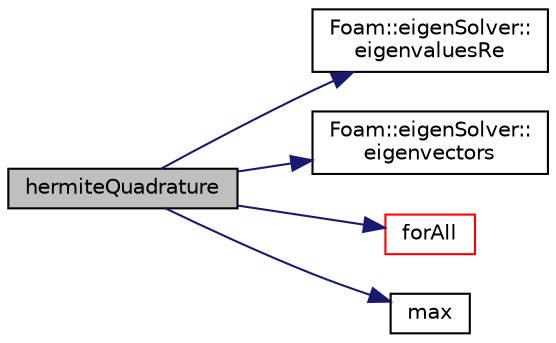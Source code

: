 digraph "hermiteQuadrature"
{
  bgcolor="transparent";
  edge [fontname="Helvetica",fontsize="10",labelfontname="Helvetica",labelfontsize="10"];
  node [fontname="Helvetica",fontsize="10",shape=record];
  rankdir="LR";
  Node0 [label="hermiteQuadrature",height=0.2,width=0.4,color="black", fillcolor="grey75", style="filled", fontcolor="black"];
  Node0 -> Node1 [color="midnightblue",fontsize="10",style="solid",fontname="Helvetica"];
  Node1 [label="Foam::eigenSolver::\leigenvaluesRe",height=0.2,width=0.4,color="black",URL="$a01864.html#af533174e2c646309068506a0fa634a19",tooltip="Return real part of the eigenvalues. "];
  Node0 -> Node2 [color="midnightblue",fontsize="10",style="solid",fontname="Helvetica"];
  Node2 [label="Foam::eigenSolver::\leigenvectors",height=0.2,width=0.4,color="black",URL="$a01864.html#ac18c68a10596e49e29923d3947596a15",tooltip="Return eigenvectors. "];
  Node0 -> Node3 [color="midnightblue",fontsize="10",style="solid",fontname="Helvetica"];
  Node3 [label="forAll",height=0.2,width=0.4,color="red",URL="$a01697.html#a661071c857206cff08f25e78275fc863"];
  Node0 -> Node14 [color="midnightblue",fontsize="10",style="solid",fontname="Helvetica"];
  Node14 [label="max",height=0.2,width=0.4,color="black",URL="$a01745.html#af5beeb1c884e5015e07513b14742eddd"];
}
